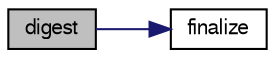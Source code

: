 digraph "digest"
{
  bgcolor="transparent";
  edge [fontname="FreeSans",fontsize="10",labelfontname="FreeSans",labelfontsize="10"];
  node [fontname="FreeSans",fontsize="10",shape=record];
  rankdir="LR";
  Node29 [label="digest",height=0.2,width=0.4,color="black", fillcolor="grey75", style="filled", fontcolor="black"];
  Node29 -> Node30 [color="midnightblue",fontsize="10",style="solid",fontname="FreeSans"];
  Node30 [label="finalize",height=0.2,width=0.4,color="black",URL="$a27734.html#a3720ba0fbb1704218c6eb985cdacd47a",tooltip="Finalized the calculations (normally not needed directly). "];
}
